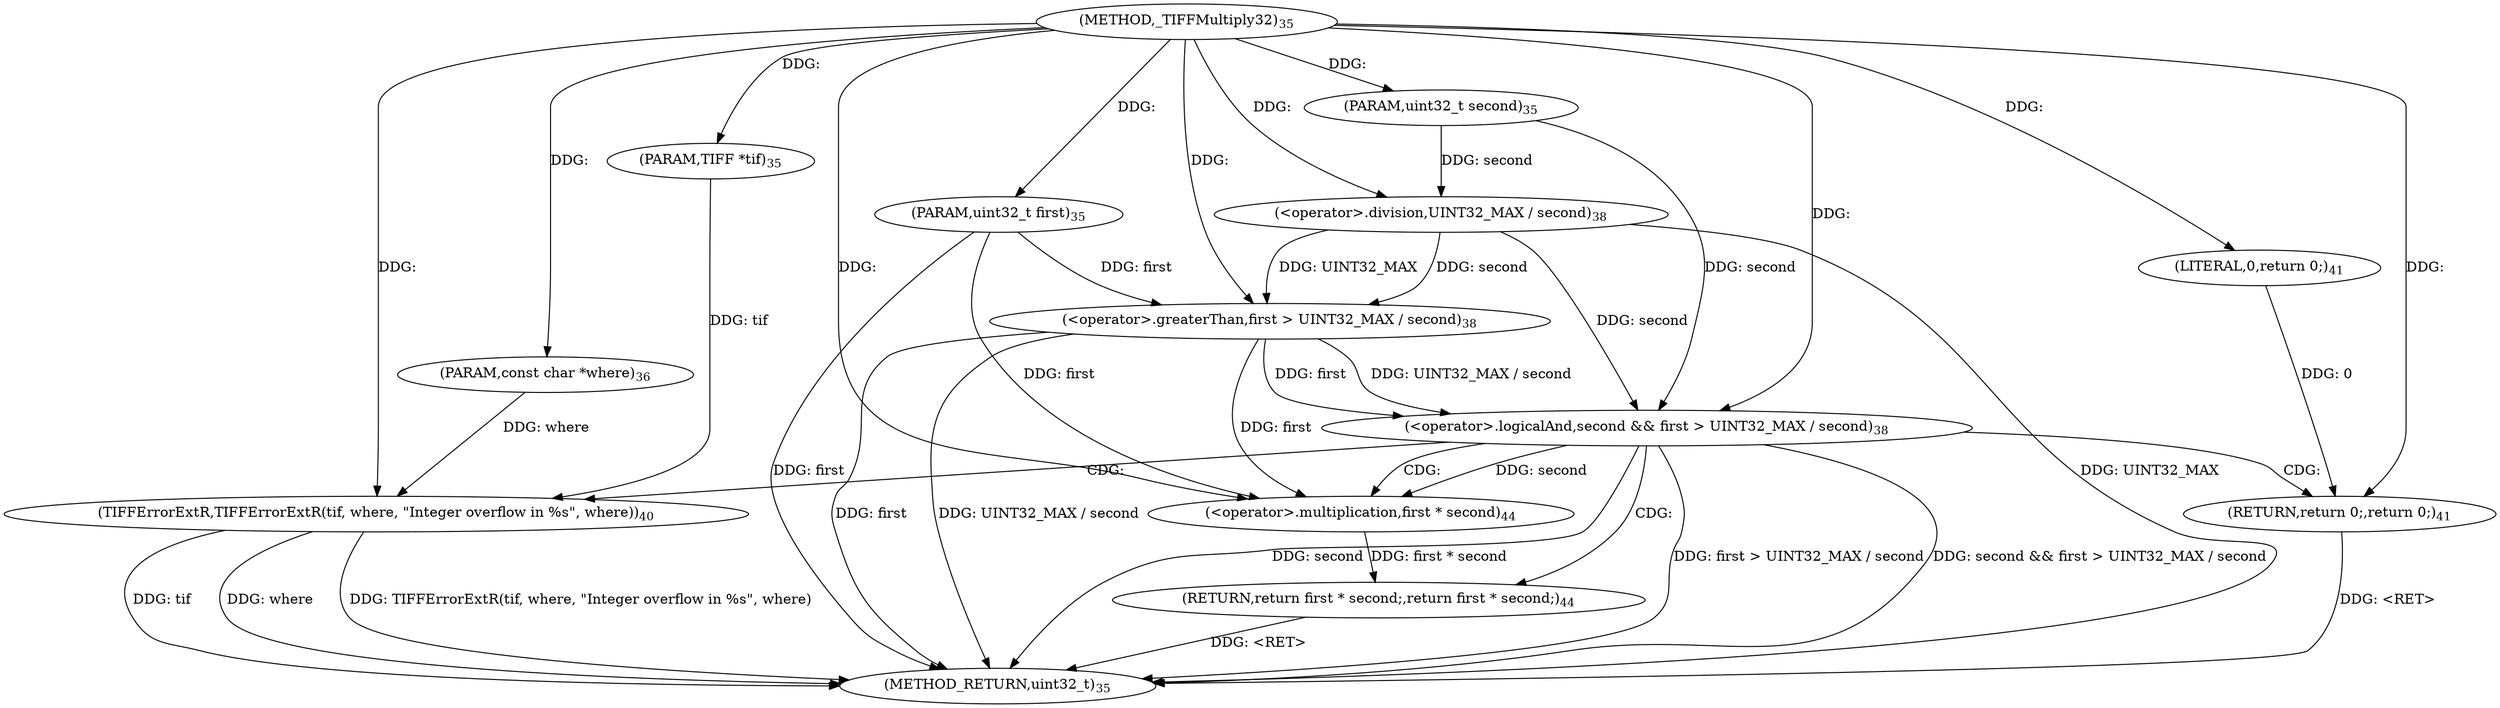 digraph "_TIFFMultiply32" {  
"20639" [label = <(METHOD,_TIFFMultiply32)<SUB>35</SUB>> ]
"20665" [label = <(METHOD_RETURN,uint32_t)<SUB>35</SUB>> ]
"20640" [label = <(PARAM,TIFF *tif)<SUB>35</SUB>> ]
"20641" [label = <(PARAM,uint32_t first)<SUB>35</SUB>> ]
"20642" [label = <(PARAM,uint32_t second)<SUB>35</SUB>> ]
"20643" [label = <(PARAM,const char *where)<SUB>36</SUB>> ]
"20661" [label = <(RETURN,return first * second;,return first * second;)<SUB>44</SUB>> ]
"20646" [label = <(&lt;operator&gt;.logicalAnd,second &amp;&amp; first &gt; UINT32_MAX / second)<SUB>38</SUB>> ]
"20662" [label = <(&lt;operator&gt;.multiplication,first * second)<SUB>44</SUB>> ]
"20654" [label = <(TIFFErrorExtR,TIFFErrorExtR(tif, where, &quot;Integer overflow in %s&quot;, where))<SUB>40</SUB>> ]
"20659" [label = <(RETURN,return 0;,return 0;)<SUB>41</SUB>> ]
"20648" [label = <(&lt;operator&gt;.greaterThan,first &gt; UINT32_MAX / second)<SUB>38</SUB>> ]
"20660" [label = <(LITERAL,0,return 0;)<SUB>41</SUB>> ]
"20650" [label = <(&lt;operator&gt;.division,UINT32_MAX / second)<SUB>38</SUB>> ]
  "20659" -> "20665"  [ label = "DDG: &lt;RET&gt;"] 
  "20661" -> "20665"  [ label = "DDG: &lt;RET&gt;"] 
  "20641" -> "20665"  [ label = "DDG: first"] 
  "20646" -> "20665"  [ label = "DDG: second"] 
  "20648" -> "20665"  [ label = "DDG: first"] 
  "20648" -> "20665"  [ label = "DDG: UINT32_MAX / second"] 
  "20646" -> "20665"  [ label = "DDG: first &gt; UINT32_MAX / second"] 
  "20646" -> "20665"  [ label = "DDG: second &amp;&amp; first &gt; UINT32_MAX / second"] 
  "20654" -> "20665"  [ label = "DDG: tif"] 
  "20654" -> "20665"  [ label = "DDG: where"] 
  "20654" -> "20665"  [ label = "DDG: TIFFErrorExtR(tif, where, &quot;Integer overflow in %s&quot;, where)"] 
  "20650" -> "20665"  [ label = "DDG: UINT32_MAX"] 
  "20639" -> "20640"  [ label = "DDG: "] 
  "20639" -> "20641"  [ label = "DDG: "] 
  "20639" -> "20642"  [ label = "DDG: "] 
  "20639" -> "20643"  [ label = "DDG: "] 
  "20662" -> "20661"  [ label = "DDG: first * second"] 
  "20650" -> "20646"  [ label = "DDG: second"] 
  "20642" -> "20646"  [ label = "DDG: second"] 
  "20639" -> "20646"  [ label = "DDG: "] 
  "20648" -> "20646"  [ label = "DDG: first"] 
  "20648" -> "20646"  [ label = "DDG: UINT32_MAX / second"] 
  "20660" -> "20659"  [ label = "DDG: 0"] 
  "20639" -> "20659"  [ label = "DDG: "] 
  "20648" -> "20662"  [ label = "DDG: first"] 
  "20641" -> "20662"  [ label = "DDG: first"] 
  "20639" -> "20662"  [ label = "DDG: "] 
  "20646" -> "20662"  [ label = "DDG: second"] 
  "20641" -> "20648"  [ label = "DDG: first"] 
  "20639" -> "20648"  [ label = "DDG: "] 
  "20650" -> "20648"  [ label = "DDG: UINT32_MAX"] 
  "20650" -> "20648"  [ label = "DDG: second"] 
  "20640" -> "20654"  [ label = "DDG: tif"] 
  "20639" -> "20654"  [ label = "DDG: "] 
  "20643" -> "20654"  [ label = "DDG: where"] 
  "20639" -> "20660"  [ label = "DDG: "] 
  "20639" -> "20650"  [ label = "DDG: "] 
  "20642" -> "20650"  [ label = "DDG: second"] 
  "20646" -> "20662"  [ label = "CDG: "] 
  "20646" -> "20654"  [ label = "CDG: "] 
  "20646" -> "20661"  [ label = "CDG: "] 
  "20646" -> "20659"  [ label = "CDG: "] 
}
